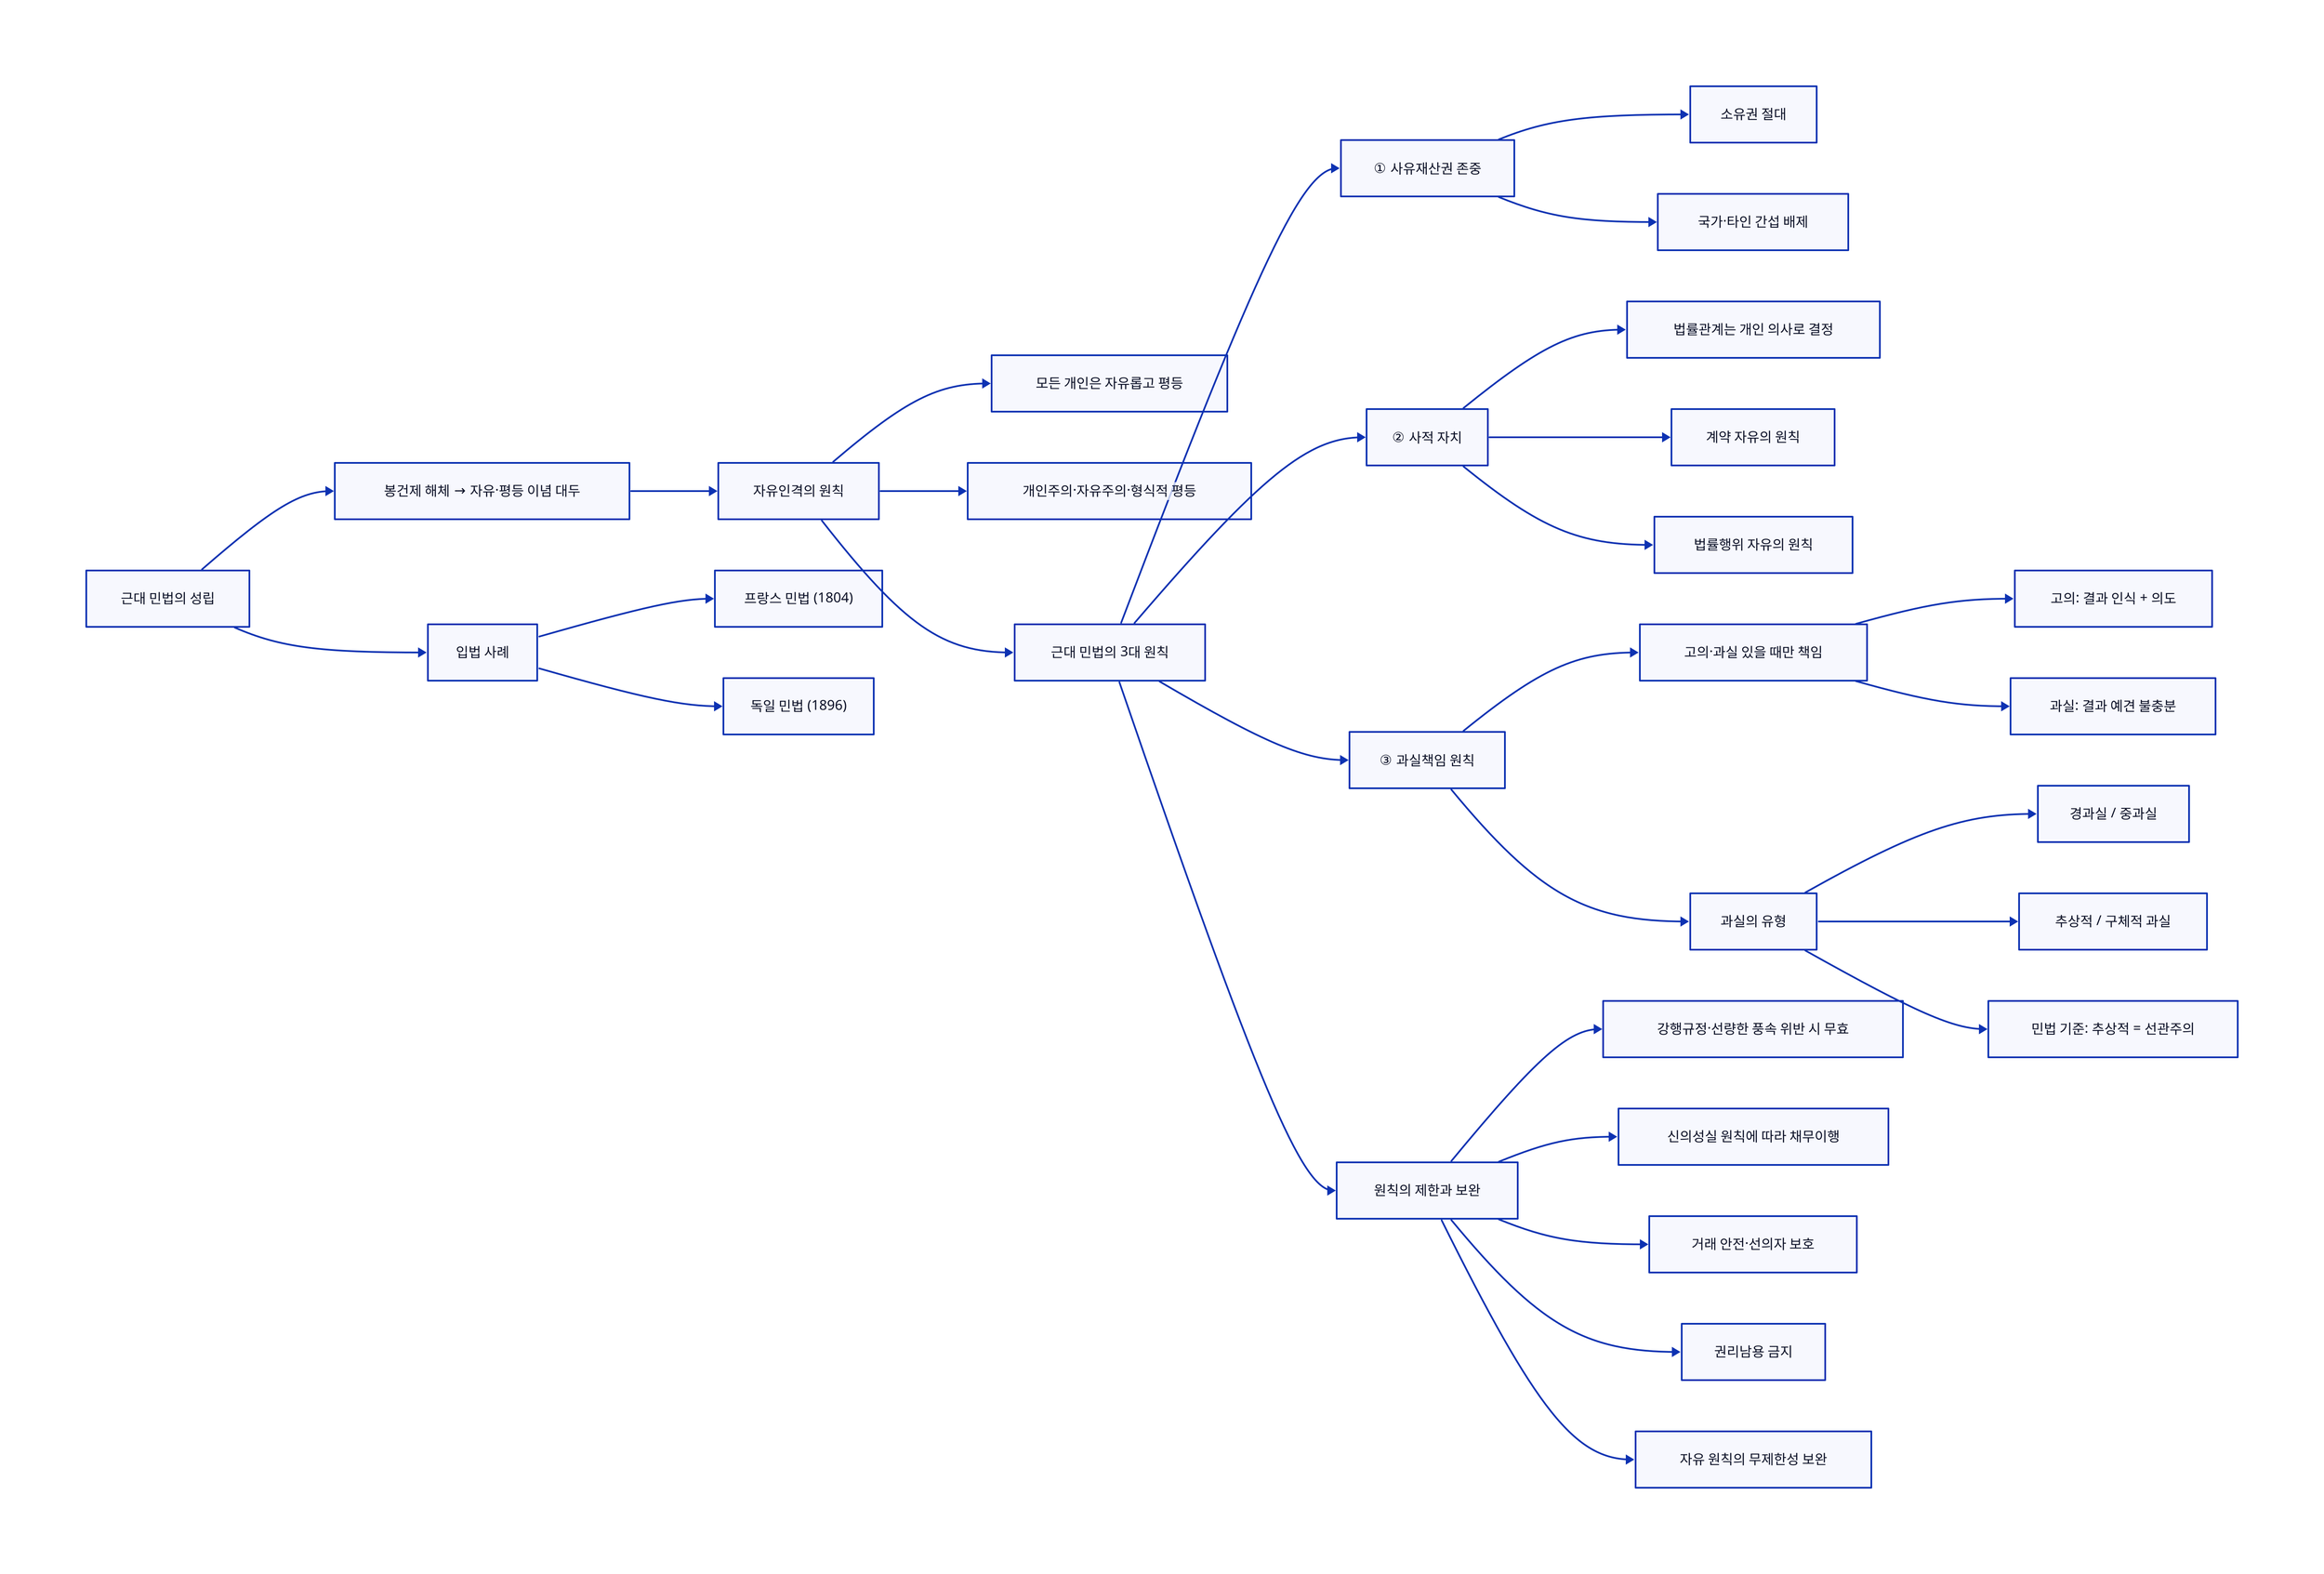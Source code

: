 # [13] 近代 民法의 基本 原理.d2

direction: right

"근대 민법의 성립" -> "봉건제 해체 → 자유·평등 이념 대두" -> "자유인격의 원칙"

"자유인격의 원칙" -> "모든 개인은 자유롭고 평등"
"자유인격의 원칙" -> "개인주의·자유주의·형식적 평등"
"자유인격의 원칙" -> "근대 민법의 3대 원칙"

"근대 민법의 3대 원칙" -> "① 사유재산권 존중"
"근대 민법의 3대 원칙" -> "② 사적 자치"
"근대 민법의 3대 원칙" -> "③ 과실책임 원칙"

# --- 사유재산권 존중 ---
"① 사유재산권 존중" -> "소유권 절대"
"① 사유재산권 존중" -> "국가·타인 간섭 배제"

# --- 사적 자치 ---
"② 사적 자치" -> "법률관계는 개인 의사로 결정"
"② 사적 자치" -> "계약 자유의 원칙"
"② 사적 자치" -> "법률행위 자유의 원칙"

# --- 과실책임 원칙 ---
"③ 과실책임 원칙" -> "고의·과실 있을 때만 책임"
"고의·과실 있을 때만 책임" -> "고의: 결과 인식 + 의도"
"고의·과실 있을 때만 책임" -> "과실: 결과 예견 불충분"

"③ 과실책임 원칙" -> "과실의 유형"
"과실의 유형" -> "경과실 / 중과실"
"과실의 유형" -> "추상적 / 구체적 과실"
"과실의 유형" -> "민법 기준: 추상적 = 선관주의"

# --- 원칙의 제한과 보완 ---
"근대 민법의 3대 원칙" -> "원칙의 제한과 보완"
"원칙의 제한과 보완" -> "강행규정·선량한 풍속 위반 시 무효"
"원칙의 제한과 보완" -> "신의성실 원칙에 따라 채무이행"
"원칙의 제한과 보완" -> "거래 안전·선의자 보호"
"원칙의 제한과 보완" -> "권리남용 금지"
"원칙의 제한과 보완" -> "자유 원칙의 무제한성 보완"

# --- 입법사례 ---
"근대 민법의 성립" -> "입법 사례"
"입법 사례" -> "프랑스 민법 (1804)"
"입법 사례" -> "독일 민법 (1896)"
